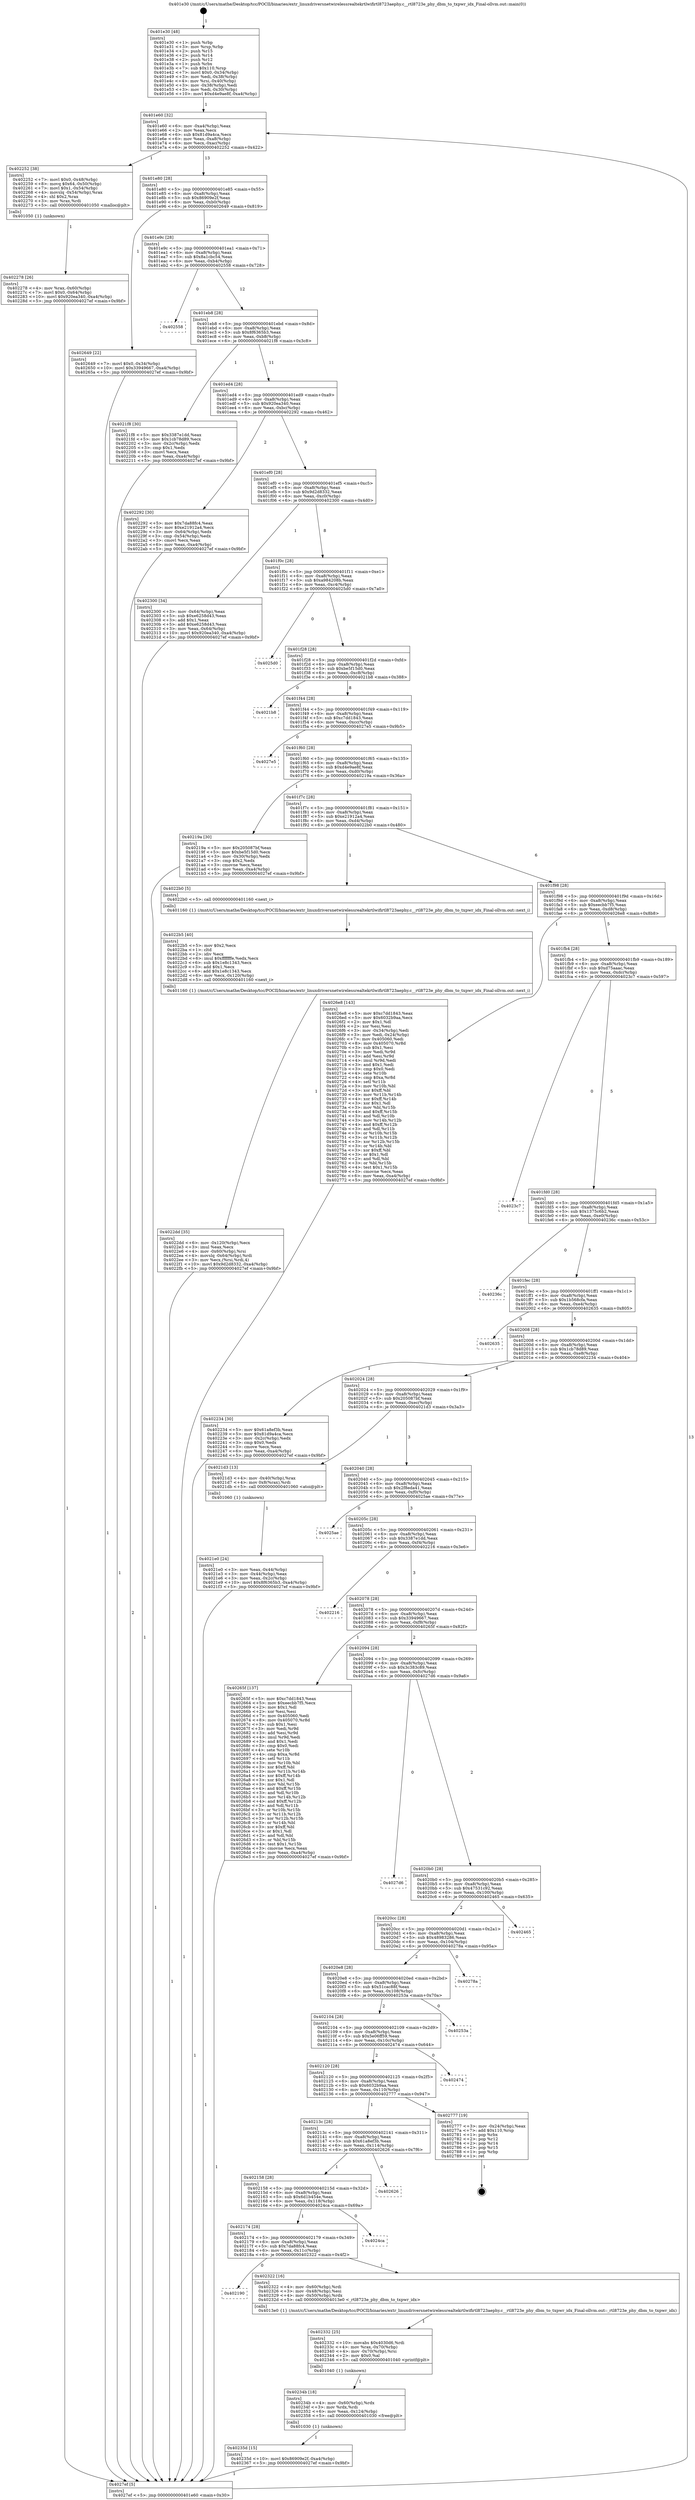 digraph "0x401e30" {
  label = "0x401e30 (/mnt/c/Users/mathe/Desktop/tcc/POCII/binaries/extr_linuxdriversnetwirelessrealtekrtlwifirtl8723aephy.c__rtl8723e_phy_dbm_to_txpwr_idx_Final-ollvm.out::main(0))"
  labelloc = "t"
  node[shape=record]

  Entry [label="",width=0.3,height=0.3,shape=circle,fillcolor=black,style=filled]
  "0x401e60" [label="{
     0x401e60 [32]\l
     | [instrs]\l
     &nbsp;&nbsp;0x401e60 \<+6\>: mov -0xa4(%rbp),%eax\l
     &nbsp;&nbsp;0x401e66 \<+2\>: mov %eax,%ecx\l
     &nbsp;&nbsp;0x401e68 \<+6\>: sub $0x81d9a4ca,%ecx\l
     &nbsp;&nbsp;0x401e6e \<+6\>: mov %eax,-0xa8(%rbp)\l
     &nbsp;&nbsp;0x401e74 \<+6\>: mov %ecx,-0xac(%rbp)\l
     &nbsp;&nbsp;0x401e7a \<+6\>: je 0000000000402252 \<main+0x422\>\l
  }"]
  "0x402252" [label="{
     0x402252 [38]\l
     | [instrs]\l
     &nbsp;&nbsp;0x402252 \<+7\>: movl $0x0,-0x48(%rbp)\l
     &nbsp;&nbsp;0x402259 \<+8\>: movq $0x64,-0x50(%rbp)\l
     &nbsp;&nbsp;0x402261 \<+7\>: movl $0x1,-0x54(%rbp)\l
     &nbsp;&nbsp;0x402268 \<+4\>: movslq -0x54(%rbp),%rax\l
     &nbsp;&nbsp;0x40226c \<+4\>: shl $0x2,%rax\l
     &nbsp;&nbsp;0x402270 \<+3\>: mov %rax,%rdi\l
     &nbsp;&nbsp;0x402273 \<+5\>: call 0000000000401050 \<malloc@plt\>\l
     | [calls]\l
     &nbsp;&nbsp;0x401050 \{1\} (unknown)\l
  }"]
  "0x401e80" [label="{
     0x401e80 [28]\l
     | [instrs]\l
     &nbsp;&nbsp;0x401e80 \<+5\>: jmp 0000000000401e85 \<main+0x55\>\l
     &nbsp;&nbsp;0x401e85 \<+6\>: mov -0xa8(%rbp),%eax\l
     &nbsp;&nbsp;0x401e8b \<+5\>: sub $0x86909e2f,%eax\l
     &nbsp;&nbsp;0x401e90 \<+6\>: mov %eax,-0xb0(%rbp)\l
     &nbsp;&nbsp;0x401e96 \<+6\>: je 0000000000402649 \<main+0x819\>\l
  }"]
  Exit [label="",width=0.3,height=0.3,shape=circle,fillcolor=black,style=filled,peripheries=2]
  "0x402649" [label="{
     0x402649 [22]\l
     | [instrs]\l
     &nbsp;&nbsp;0x402649 \<+7\>: movl $0x0,-0x34(%rbp)\l
     &nbsp;&nbsp;0x402650 \<+10\>: movl $0x33949667,-0xa4(%rbp)\l
     &nbsp;&nbsp;0x40265a \<+5\>: jmp 00000000004027ef \<main+0x9bf\>\l
  }"]
  "0x401e9c" [label="{
     0x401e9c [28]\l
     | [instrs]\l
     &nbsp;&nbsp;0x401e9c \<+5\>: jmp 0000000000401ea1 \<main+0x71\>\l
     &nbsp;&nbsp;0x401ea1 \<+6\>: mov -0xa8(%rbp),%eax\l
     &nbsp;&nbsp;0x401ea7 \<+5\>: sub $0x8a1cbc54,%eax\l
     &nbsp;&nbsp;0x401eac \<+6\>: mov %eax,-0xb4(%rbp)\l
     &nbsp;&nbsp;0x401eb2 \<+6\>: je 0000000000402558 \<main+0x728\>\l
  }"]
  "0x40235d" [label="{
     0x40235d [15]\l
     | [instrs]\l
     &nbsp;&nbsp;0x40235d \<+10\>: movl $0x86909e2f,-0xa4(%rbp)\l
     &nbsp;&nbsp;0x402367 \<+5\>: jmp 00000000004027ef \<main+0x9bf\>\l
  }"]
  "0x402558" [label="{
     0x402558\l
  }", style=dashed]
  "0x401eb8" [label="{
     0x401eb8 [28]\l
     | [instrs]\l
     &nbsp;&nbsp;0x401eb8 \<+5\>: jmp 0000000000401ebd \<main+0x8d\>\l
     &nbsp;&nbsp;0x401ebd \<+6\>: mov -0xa8(%rbp),%eax\l
     &nbsp;&nbsp;0x401ec3 \<+5\>: sub $0x8f6365b3,%eax\l
     &nbsp;&nbsp;0x401ec8 \<+6\>: mov %eax,-0xb8(%rbp)\l
     &nbsp;&nbsp;0x401ece \<+6\>: je 00000000004021f8 \<main+0x3c8\>\l
  }"]
  "0x40234b" [label="{
     0x40234b [18]\l
     | [instrs]\l
     &nbsp;&nbsp;0x40234b \<+4\>: mov -0x60(%rbp),%rdx\l
     &nbsp;&nbsp;0x40234f \<+3\>: mov %rdx,%rdi\l
     &nbsp;&nbsp;0x402352 \<+6\>: mov %eax,-0x124(%rbp)\l
     &nbsp;&nbsp;0x402358 \<+5\>: call 0000000000401030 \<free@plt\>\l
     | [calls]\l
     &nbsp;&nbsp;0x401030 \{1\} (unknown)\l
  }"]
  "0x4021f8" [label="{
     0x4021f8 [30]\l
     | [instrs]\l
     &nbsp;&nbsp;0x4021f8 \<+5\>: mov $0x3387e1dd,%eax\l
     &nbsp;&nbsp;0x4021fd \<+5\>: mov $0x1cb78d89,%ecx\l
     &nbsp;&nbsp;0x402202 \<+3\>: mov -0x2c(%rbp),%edx\l
     &nbsp;&nbsp;0x402205 \<+3\>: cmp $0x1,%edx\l
     &nbsp;&nbsp;0x402208 \<+3\>: cmovl %ecx,%eax\l
     &nbsp;&nbsp;0x40220b \<+6\>: mov %eax,-0xa4(%rbp)\l
     &nbsp;&nbsp;0x402211 \<+5\>: jmp 00000000004027ef \<main+0x9bf\>\l
  }"]
  "0x401ed4" [label="{
     0x401ed4 [28]\l
     | [instrs]\l
     &nbsp;&nbsp;0x401ed4 \<+5\>: jmp 0000000000401ed9 \<main+0xa9\>\l
     &nbsp;&nbsp;0x401ed9 \<+6\>: mov -0xa8(%rbp),%eax\l
     &nbsp;&nbsp;0x401edf \<+5\>: sub $0x920ea340,%eax\l
     &nbsp;&nbsp;0x401ee4 \<+6\>: mov %eax,-0xbc(%rbp)\l
     &nbsp;&nbsp;0x401eea \<+6\>: je 0000000000402292 \<main+0x462\>\l
  }"]
  "0x402332" [label="{
     0x402332 [25]\l
     | [instrs]\l
     &nbsp;&nbsp;0x402332 \<+10\>: movabs $0x4030d6,%rdi\l
     &nbsp;&nbsp;0x40233c \<+4\>: mov %rax,-0x70(%rbp)\l
     &nbsp;&nbsp;0x402340 \<+4\>: mov -0x70(%rbp),%rsi\l
     &nbsp;&nbsp;0x402344 \<+2\>: mov $0x0,%al\l
     &nbsp;&nbsp;0x402346 \<+5\>: call 0000000000401040 \<printf@plt\>\l
     | [calls]\l
     &nbsp;&nbsp;0x401040 \{1\} (unknown)\l
  }"]
  "0x402292" [label="{
     0x402292 [30]\l
     | [instrs]\l
     &nbsp;&nbsp;0x402292 \<+5\>: mov $0x7da88fc4,%eax\l
     &nbsp;&nbsp;0x402297 \<+5\>: mov $0xe21912a4,%ecx\l
     &nbsp;&nbsp;0x40229c \<+3\>: mov -0x64(%rbp),%edx\l
     &nbsp;&nbsp;0x40229f \<+3\>: cmp -0x54(%rbp),%edx\l
     &nbsp;&nbsp;0x4022a2 \<+3\>: cmovl %ecx,%eax\l
     &nbsp;&nbsp;0x4022a5 \<+6\>: mov %eax,-0xa4(%rbp)\l
     &nbsp;&nbsp;0x4022ab \<+5\>: jmp 00000000004027ef \<main+0x9bf\>\l
  }"]
  "0x401ef0" [label="{
     0x401ef0 [28]\l
     | [instrs]\l
     &nbsp;&nbsp;0x401ef0 \<+5\>: jmp 0000000000401ef5 \<main+0xc5\>\l
     &nbsp;&nbsp;0x401ef5 \<+6\>: mov -0xa8(%rbp),%eax\l
     &nbsp;&nbsp;0x401efb \<+5\>: sub $0x9d2d8332,%eax\l
     &nbsp;&nbsp;0x401f00 \<+6\>: mov %eax,-0xc0(%rbp)\l
     &nbsp;&nbsp;0x401f06 \<+6\>: je 0000000000402300 \<main+0x4d0\>\l
  }"]
  "0x402190" [label="{
     0x402190\l
  }", style=dashed]
  "0x402300" [label="{
     0x402300 [34]\l
     | [instrs]\l
     &nbsp;&nbsp;0x402300 \<+3\>: mov -0x64(%rbp),%eax\l
     &nbsp;&nbsp;0x402303 \<+5\>: sub $0xe6258d43,%eax\l
     &nbsp;&nbsp;0x402308 \<+3\>: add $0x1,%eax\l
     &nbsp;&nbsp;0x40230b \<+5\>: add $0xe6258d43,%eax\l
     &nbsp;&nbsp;0x402310 \<+3\>: mov %eax,-0x64(%rbp)\l
     &nbsp;&nbsp;0x402313 \<+10\>: movl $0x920ea340,-0xa4(%rbp)\l
     &nbsp;&nbsp;0x40231d \<+5\>: jmp 00000000004027ef \<main+0x9bf\>\l
  }"]
  "0x401f0c" [label="{
     0x401f0c [28]\l
     | [instrs]\l
     &nbsp;&nbsp;0x401f0c \<+5\>: jmp 0000000000401f11 \<main+0xe1\>\l
     &nbsp;&nbsp;0x401f11 \<+6\>: mov -0xa8(%rbp),%eax\l
     &nbsp;&nbsp;0x401f17 \<+5\>: sub $0xa984208b,%eax\l
     &nbsp;&nbsp;0x401f1c \<+6\>: mov %eax,-0xc4(%rbp)\l
     &nbsp;&nbsp;0x401f22 \<+6\>: je 00000000004025d0 \<main+0x7a0\>\l
  }"]
  "0x402322" [label="{
     0x402322 [16]\l
     | [instrs]\l
     &nbsp;&nbsp;0x402322 \<+4\>: mov -0x60(%rbp),%rdi\l
     &nbsp;&nbsp;0x402326 \<+3\>: mov -0x48(%rbp),%esi\l
     &nbsp;&nbsp;0x402329 \<+4\>: mov -0x50(%rbp),%rdx\l
     &nbsp;&nbsp;0x40232d \<+5\>: call 00000000004013e0 \<_rtl8723e_phy_dbm_to_txpwr_idx\>\l
     | [calls]\l
     &nbsp;&nbsp;0x4013e0 \{1\} (/mnt/c/Users/mathe/Desktop/tcc/POCII/binaries/extr_linuxdriversnetwirelessrealtekrtlwifirtl8723aephy.c__rtl8723e_phy_dbm_to_txpwr_idx_Final-ollvm.out::_rtl8723e_phy_dbm_to_txpwr_idx)\l
  }"]
  "0x4025d0" [label="{
     0x4025d0\l
  }", style=dashed]
  "0x401f28" [label="{
     0x401f28 [28]\l
     | [instrs]\l
     &nbsp;&nbsp;0x401f28 \<+5\>: jmp 0000000000401f2d \<main+0xfd\>\l
     &nbsp;&nbsp;0x401f2d \<+6\>: mov -0xa8(%rbp),%eax\l
     &nbsp;&nbsp;0x401f33 \<+5\>: sub $0xbe5f15d0,%eax\l
     &nbsp;&nbsp;0x401f38 \<+6\>: mov %eax,-0xc8(%rbp)\l
     &nbsp;&nbsp;0x401f3e \<+6\>: je 00000000004021b8 \<main+0x388\>\l
  }"]
  "0x402174" [label="{
     0x402174 [28]\l
     | [instrs]\l
     &nbsp;&nbsp;0x402174 \<+5\>: jmp 0000000000402179 \<main+0x349\>\l
     &nbsp;&nbsp;0x402179 \<+6\>: mov -0xa8(%rbp),%eax\l
     &nbsp;&nbsp;0x40217f \<+5\>: sub $0x7da88fc4,%eax\l
     &nbsp;&nbsp;0x402184 \<+6\>: mov %eax,-0x11c(%rbp)\l
     &nbsp;&nbsp;0x40218a \<+6\>: je 0000000000402322 \<main+0x4f2\>\l
  }"]
  "0x4021b8" [label="{
     0x4021b8\l
  }", style=dashed]
  "0x401f44" [label="{
     0x401f44 [28]\l
     | [instrs]\l
     &nbsp;&nbsp;0x401f44 \<+5\>: jmp 0000000000401f49 \<main+0x119\>\l
     &nbsp;&nbsp;0x401f49 \<+6\>: mov -0xa8(%rbp),%eax\l
     &nbsp;&nbsp;0x401f4f \<+5\>: sub $0xc7dd1843,%eax\l
     &nbsp;&nbsp;0x401f54 \<+6\>: mov %eax,-0xcc(%rbp)\l
     &nbsp;&nbsp;0x401f5a \<+6\>: je 00000000004027e5 \<main+0x9b5\>\l
  }"]
  "0x4024ca" [label="{
     0x4024ca\l
  }", style=dashed]
  "0x4027e5" [label="{
     0x4027e5\l
  }", style=dashed]
  "0x401f60" [label="{
     0x401f60 [28]\l
     | [instrs]\l
     &nbsp;&nbsp;0x401f60 \<+5\>: jmp 0000000000401f65 \<main+0x135\>\l
     &nbsp;&nbsp;0x401f65 \<+6\>: mov -0xa8(%rbp),%eax\l
     &nbsp;&nbsp;0x401f6b \<+5\>: sub $0xd4e9ae8f,%eax\l
     &nbsp;&nbsp;0x401f70 \<+6\>: mov %eax,-0xd0(%rbp)\l
     &nbsp;&nbsp;0x401f76 \<+6\>: je 000000000040219a \<main+0x36a\>\l
  }"]
  "0x402158" [label="{
     0x402158 [28]\l
     | [instrs]\l
     &nbsp;&nbsp;0x402158 \<+5\>: jmp 000000000040215d \<main+0x32d\>\l
     &nbsp;&nbsp;0x40215d \<+6\>: mov -0xa8(%rbp),%eax\l
     &nbsp;&nbsp;0x402163 \<+5\>: sub $0x6d1b454e,%eax\l
     &nbsp;&nbsp;0x402168 \<+6\>: mov %eax,-0x118(%rbp)\l
     &nbsp;&nbsp;0x40216e \<+6\>: je 00000000004024ca \<main+0x69a\>\l
  }"]
  "0x40219a" [label="{
     0x40219a [30]\l
     | [instrs]\l
     &nbsp;&nbsp;0x40219a \<+5\>: mov $0x205087bf,%eax\l
     &nbsp;&nbsp;0x40219f \<+5\>: mov $0xbe5f15d0,%ecx\l
     &nbsp;&nbsp;0x4021a4 \<+3\>: mov -0x30(%rbp),%edx\l
     &nbsp;&nbsp;0x4021a7 \<+3\>: cmp $0x2,%edx\l
     &nbsp;&nbsp;0x4021aa \<+3\>: cmovne %ecx,%eax\l
     &nbsp;&nbsp;0x4021ad \<+6\>: mov %eax,-0xa4(%rbp)\l
     &nbsp;&nbsp;0x4021b3 \<+5\>: jmp 00000000004027ef \<main+0x9bf\>\l
  }"]
  "0x401f7c" [label="{
     0x401f7c [28]\l
     | [instrs]\l
     &nbsp;&nbsp;0x401f7c \<+5\>: jmp 0000000000401f81 \<main+0x151\>\l
     &nbsp;&nbsp;0x401f81 \<+6\>: mov -0xa8(%rbp),%eax\l
     &nbsp;&nbsp;0x401f87 \<+5\>: sub $0xe21912a4,%eax\l
     &nbsp;&nbsp;0x401f8c \<+6\>: mov %eax,-0xd4(%rbp)\l
     &nbsp;&nbsp;0x401f92 \<+6\>: je 00000000004022b0 \<main+0x480\>\l
  }"]
  "0x4027ef" [label="{
     0x4027ef [5]\l
     | [instrs]\l
     &nbsp;&nbsp;0x4027ef \<+5\>: jmp 0000000000401e60 \<main+0x30\>\l
  }"]
  "0x401e30" [label="{
     0x401e30 [48]\l
     | [instrs]\l
     &nbsp;&nbsp;0x401e30 \<+1\>: push %rbp\l
     &nbsp;&nbsp;0x401e31 \<+3\>: mov %rsp,%rbp\l
     &nbsp;&nbsp;0x401e34 \<+2\>: push %r15\l
     &nbsp;&nbsp;0x401e36 \<+2\>: push %r14\l
     &nbsp;&nbsp;0x401e38 \<+2\>: push %r12\l
     &nbsp;&nbsp;0x401e3a \<+1\>: push %rbx\l
     &nbsp;&nbsp;0x401e3b \<+7\>: sub $0x110,%rsp\l
     &nbsp;&nbsp;0x401e42 \<+7\>: movl $0x0,-0x34(%rbp)\l
     &nbsp;&nbsp;0x401e49 \<+3\>: mov %edi,-0x38(%rbp)\l
     &nbsp;&nbsp;0x401e4c \<+4\>: mov %rsi,-0x40(%rbp)\l
     &nbsp;&nbsp;0x401e50 \<+3\>: mov -0x38(%rbp),%edi\l
     &nbsp;&nbsp;0x401e53 \<+3\>: mov %edi,-0x30(%rbp)\l
     &nbsp;&nbsp;0x401e56 \<+10\>: movl $0xd4e9ae8f,-0xa4(%rbp)\l
  }"]
  "0x402626" [label="{
     0x402626\l
  }", style=dashed]
  "0x4022b0" [label="{
     0x4022b0 [5]\l
     | [instrs]\l
     &nbsp;&nbsp;0x4022b0 \<+5\>: call 0000000000401160 \<next_i\>\l
     | [calls]\l
     &nbsp;&nbsp;0x401160 \{1\} (/mnt/c/Users/mathe/Desktop/tcc/POCII/binaries/extr_linuxdriversnetwirelessrealtekrtlwifirtl8723aephy.c__rtl8723e_phy_dbm_to_txpwr_idx_Final-ollvm.out::next_i)\l
  }"]
  "0x401f98" [label="{
     0x401f98 [28]\l
     | [instrs]\l
     &nbsp;&nbsp;0x401f98 \<+5\>: jmp 0000000000401f9d \<main+0x16d\>\l
     &nbsp;&nbsp;0x401f9d \<+6\>: mov -0xa8(%rbp),%eax\l
     &nbsp;&nbsp;0x401fa3 \<+5\>: sub $0xeecbb7f5,%eax\l
     &nbsp;&nbsp;0x401fa8 \<+6\>: mov %eax,-0xd8(%rbp)\l
     &nbsp;&nbsp;0x401fae \<+6\>: je 00000000004026e8 \<main+0x8b8\>\l
  }"]
  "0x40213c" [label="{
     0x40213c [28]\l
     | [instrs]\l
     &nbsp;&nbsp;0x40213c \<+5\>: jmp 0000000000402141 \<main+0x311\>\l
     &nbsp;&nbsp;0x402141 \<+6\>: mov -0xa8(%rbp),%eax\l
     &nbsp;&nbsp;0x402147 \<+5\>: sub $0x61a8ef3b,%eax\l
     &nbsp;&nbsp;0x40214c \<+6\>: mov %eax,-0x114(%rbp)\l
     &nbsp;&nbsp;0x402152 \<+6\>: je 0000000000402626 \<main+0x7f6\>\l
  }"]
  "0x4026e8" [label="{
     0x4026e8 [143]\l
     | [instrs]\l
     &nbsp;&nbsp;0x4026e8 \<+5\>: mov $0xc7dd1843,%eax\l
     &nbsp;&nbsp;0x4026ed \<+5\>: mov $0x6032b9aa,%ecx\l
     &nbsp;&nbsp;0x4026f2 \<+2\>: mov $0x1,%dl\l
     &nbsp;&nbsp;0x4026f4 \<+2\>: xor %esi,%esi\l
     &nbsp;&nbsp;0x4026f6 \<+3\>: mov -0x34(%rbp),%edi\l
     &nbsp;&nbsp;0x4026f9 \<+3\>: mov %edi,-0x24(%rbp)\l
     &nbsp;&nbsp;0x4026fc \<+7\>: mov 0x405060,%edi\l
     &nbsp;&nbsp;0x402703 \<+8\>: mov 0x405070,%r8d\l
     &nbsp;&nbsp;0x40270b \<+3\>: sub $0x1,%esi\l
     &nbsp;&nbsp;0x40270e \<+3\>: mov %edi,%r9d\l
     &nbsp;&nbsp;0x402711 \<+3\>: add %esi,%r9d\l
     &nbsp;&nbsp;0x402714 \<+4\>: imul %r9d,%edi\l
     &nbsp;&nbsp;0x402718 \<+3\>: and $0x1,%edi\l
     &nbsp;&nbsp;0x40271b \<+3\>: cmp $0x0,%edi\l
     &nbsp;&nbsp;0x40271e \<+4\>: sete %r10b\l
     &nbsp;&nbsp;0x402722 \<+4\>: cmp $0xa,%r8d\l
     &nbsp;&nbsp;0x402726 \<+4\>: setl %r11b\l
     &nbsp;&nbsp;0x40272a \<+3\>: mov %r10b,%bl\l
     &nbsp;&nbsp;0x40272d \<+3\>: xor $0xff,%bl\l
     &nbsp;&nbsp;0x402730 \<+3\>: mov %r11b,%r14b\l
     &nbsp;&nbsp;0x402733 \<+4\>: xor $0xff,%r14b\l
     &nbsp;&nbsp;0x402737 \<+3\>: xor $0x1,%dl\l
     &nbsp;&nbsp;0x40273a \<+3\>: mov %bl,%r15b\l
     &nbsp;&nbsp;0x40273d \<+4\>: and $0xff,%r15b\l
     &nbsp;&nbsp;0x402741 \<+3\>: and %dl,%r10b\l
     &nbsp;&nbsp;0x402744 \<+3\>: mov %r14b,%r12b\l
     &nbsp;&nbsp;0x402747 \<+4\>: and $0xff,%r12b\l
     &nbsp;&nbsp;0x40274b \<+3\>: and %dl,%r11b\l
     &nbsp;&nbsp;0x40274e \<+3\>: or %r10b,%r15b\l
     &nbsp;&nbsp;0x402751 \<+3\>: or %r11b,%r12b\l
     &nbsp;&nbsp;0x402754 \<+3\>: xor %r12b,%r15b\l
     &nbsp;&nbsp;0x402757 \<+3\>: or %r14b,%bl\l
     &nbsp;&nbsp;0x40275a \<+3\>: xor $0xff,%bl\l
     &nbsp;&nbsp;0x40275d \<+3\>: or $0x1,%dl\l
     &nbsp;&nbsp;0x402760 \<+2\>: and %dl,%bl\l
     &nbsp;&nbsp;0x402762 \<+3\>: or %bl,%r15b\l
     &nbsp;&nbsp;0x402765 \<+4\>: test $0x1,%r15b\l
     &nbsp;&nbsp;0x402769 \<+3\>: cmovne %ecx,%eax\l
     &nbsp;&nbsp;0x40276c \<+6\>: mov %eax,-0xa4(%rbp)\l
     &nbsp;&nbsp;0x402772 \<+5\>: jmp 00000000004027ef \<main+0x9bf\>\l
  }"]
  "0x401fb4" [label="{
     0x401fb4 [28]\l
     | [instrs]\l
     &nbsp;&nbsp;0x401fb4 \<+5\>: jmp 0000000000401fb9 \<main+0x189\>\l
     &nbsp;&nbsp;0x401fb9 \<+6\>: mov -0xa8(%rbp),%eax\l
     &nbsp;&nbsp;0x401fbf \<+5\>: sub $0xd75aaac,%eax\l
     &nbsp;&nbsp;0x401fc4 \<+6\>: mov %eax,-0xdc(%rbp)\l
     &nbsp;&nbsp;0x401fca \<+6\>: je 00000000004023c7 \<main+0x597\>\l
  }"]
  "0x402777" [label="{
     0x402777 [19]\l
     | [instrs]\l
     &nbsp;&nbsp;0x402777 \<+3\>: mov -0x24(%rbp),%eax\l
     &nbsp;&nbsp;0x40277a \<+7\>: add $0x110,%rsp\l
     &nbsp;&nbsp;0x402781 \<+1\>: pop %rbx\l
     &nbsp;&nbsp;0x402782 \<+2\>: pop %r12\l
     &nbsp;&nbsp;0x402784 \<+2\>: pop %r14\l
     &nbsp;&nbsp;0x402786 \<+2\>: pop %r15\l
     &nbsp;&nbsp;0x402788 \<+1\>: pop %rbp\l
     &nbsp;&nbsp;0x402789 \<+1\>: ret\l
  }"]
  "0x4023c7" [label="{
     0x4023c7\l
  }", style=dashed]
  "0x401fd0" [label="{
     0x401fd0 [28]\l
     | [instrs]\l
     &nbsp;&nbsp;0x401fd0 \<+5\>: jmp 0000000000401fd5 \<main+0x1a5\>\l
     &nbsp;&nbsp;0x401fd5 \<+6\>: mov -0xa8(%rbp),%eax\l
     &nbsp;&nbsp;0x401fdb \<+5\>: sub $0x1375c6b2,%eax\l
     &nbsp;&nbsp;0x401fe0 \<+6\>: mov %eax,-0xe0(%rbp)\l
     &nbsp;&nbsp;0x401fe6 \<+6\>: je 000000000040236c \<main+0x53c\>\l
  }"]
  "0x402120" [label="{
     0x402120 [28]\l
     | [instrs]\l
     &nbsp;&nbsp;0x402120 \<+5\>: jmp 0000000000402125 \<main+0x2f5\>\l
     &nbsp;&nbsp;0x402125 \<+6\>: mov -0xa8(%rbp),%eax\l
     &nbsp;&nbsp;0x40212b \<+5\>: sub $0x6032b9aa,%eax\l
     &nbsp;&nbsp;0x402130 \<+6\>: mov %eax,-0x110(%rbp)\l
     &nbsp;&nbsp;0x402136 \<+6\>: je 0000000000402777 \<main+0x947\>\l
  }"]
  "0x40236c" [label="{
     0x40236c\l
  }", style=dashed]
  "0x401fec" [label="{
     0x401fec [28]\l
     | [instrs]\l
     &nbsp;&nbsp;0x401fec \<+5\>: jmp 0000000000401ff1 \<main+0x1c1\>\l
     &nbsp;&nbsp;0x401ff1 \<+6\>: mov -0xa8(%rbp),%eax\l
     &nbsp;&nbsp;0x401ff7 \<+5\>: sub $0x1b568cfa,%eax\l
     &nbsp;&nbsp;0x401ffc \<+6\>: mov %eax,-0xe4(%rbp)\l
     &nbsp;&nbsp;0x402002 \<+6\>: je 0000000000402635 \<main+0x805\>\l
  }"]
  "0x402474" [label="{
     0x402474\l
  }", style=dashed]
  "0x402635" [label="{
     0x402635\l
  }", style=dashed]
  "0x402008" [label="{
     0x402008 [28]\l
     | [instrs]\l
     &nbsp;&nbsp;0x402008 \<+5\>: jmp 000000000040200d \<main+0x1dd\>\l
     &nbsp;&nbsp;0x40200d \<+6\>: mov -0xa8(%rbp),%eax\l
     &nbsp;&nbsp;0x402013 \<+5\>: sub $0x1cb78d89,%eax\l
     &nbsp;&nbsp;0x402018 \<+6\>: mov %eax,-0xe8(%rbp)\l
     &nbsp;&nbsp;0x40201e \<+6\>: je 0000000000402234 \<main+0x404\>\l
  }"]
  "0x402104" [label="{
     0x402104 [28]\l
     | [instrs]\l
     &nbsp;&nbsp;0x402104 \<+5\>: jmp 0000000000402109 \<main+0x2d9\>\l
     &nbsp;&nbsp;0x402109 \<+6\>: mov -0xa8(%rbp),%eax\l
     &nbsp;&nbsp;0x40210f \<+5\>: sub $0x5e06ff59,%eax\l
     &nbsp;&nbsp;0x402114 \<+6\>: mov %eax,-0x10c(%rbp)\l
     &nbsp;&nbsp;0x40211a \<+6\>: je 0000000000402474 \<main+0x644\>\l
  }"]
  "0x402234" [label="{
     0x402234 [30]\l
     | [instrs]\l
     &nbsp;&nbsp;0x402234 \<+5\>: mov $0x61a8ef3b,%eax\l
     &nbsp;&nbsp;0x402239 \<+5\>: mov $0x81d9a4ca,%ecx\l
     &nbsp;&nbsp;0x40223e \<+3\>: mov -0x2c(%rbp),%edx\l
     &nbsp;&nbsp;0x402241 \<+3\>: cmp $0x0,%edx\l
     &nbsp;&nbsp;0x402244 \<+3\>: cmove %ecx,%eax\l
     &nbsp;&nbsp;0x402247 \<+6\>: mov %eax,-0xa4(%rbp)\l
     &nbsp;&nbsp;0x40224d \<+5\>: jmp 00000000004027ef \<main+0x9bf\>\l
  }"]
  "0x402024" [label="{
     0x402024 [28]\l
     | [instrs]\l
     &nbsp;&nbsp;0x402024 \<+5\>: jmp 0000000000402029 \<main+0x1f9\>\l
     &nbsp;&nbsp;0x402029 \<+6\>: mov -0xa8(%rbp),%eax\l
     &nbsp;&nbsp;0x40202f \<+5\>: sub $0x205087bf,%eax\l
     &nbsp;&nbsp;0x402034 \<+6\>: mov %eax,-0xec(%rbp)\l
     &nbsp;&nbsp;0x40203a \<+6\>: je 00000000004021d3 \<main+0x3a3\>\l
  }"]
  "0x40253a" [label="{
     0x40253a\l
  }", style=dashed]
  "0x4021d3" [label="{
     0x4021d3 [13]\l
     | [instrs]\l
     &nbsp;&nbsp;0x4021d3 \<+4\>: mov -0x40(%rbp),%rax\l
     &nbsp;&nbsp;0x4021d7 \<+4\>: mov 0x8(%rax),%rdi\l
     &nbsp;&nbsp;0x4021db \<+5\>: call 0000000000401060 \<atoi@plt\>\l
     | [calls]\l
     &nbsp;&nbsp;0x401060 \{1\} (unknown)\l
  }"]
  "0x402040" [label="{
     0x402040 [28]\l
     | [instrs]\l
     &nbsp;&nbsp;0x402040 \<+5\>: jmp 0000000000402045 \<main+0x215\>\l
     &nbsp;&nbsp;0x402045 \<+6\>: mov -0xa8(%rbp),%eax\l
     &nbsp;&nbsp;0x40204b \<+5\>: sub $0x2f8eda41,%eax\l
     &nbsp;&nbsp;0x402050 \<+6\>: mov %eax,-0xf0(%rbp)\l
     &nbsp;&nbsp;0x402056 \<+6\>: je 00000000004025ae \<main+0x77e\>\l
  }"]
  "0x4021e0" [label="{
     0x4021e0 [24]\l
     | [instrs]\l
     &nbsp;&nbsp;0x4021e0 \<+3\>: mov %eax,-0x44(%rbp)\l
     &nbsp;&nbsp;0x4021e3 \<+3\>: mov -0x44(%rbp),%eax\l
     &nbsp;&nbsp;0x4021e6 \<+3\>: mov %eax,-0x2c(%rbp)\l
     &nbsp;&nbsp;0x4021e9 \<+10\>: movl $0x8f6365b3,-0xa4(%rbp)\l
     &nbsp;&nbsp;0x4021f3 \<+5\>: jmp 00000000004027ef \<main+0x9bf\>\l
  }"]
  "0x402278" [label="{
     0x402278 [26]\l
     | [instrs]\l
     &nbsp;&nbsp;0x402278 \<+4\>: mov %rax,-0x60(%rbp)\l
     &nbsp;&nbsp;0x40227c \<+7\>: movl $0x0,-0x64(%rbp)\l
     &nbsp;&nbsp;0x402283 \<+10\>: movl $0x920ea340,-0xa4(%rbp)\l
     &nbsp;&nbsp;0x40228d \<+5\>: jmp 00000000004027ef \<main+0x9bf\>\l
  }"]
  "0x4022b5" [label="{
     0x4022b5 [40]\l
     | [instrs]\l
     &nbsp;&nbsp;0x4022b5 \<+5\>: mov $0x2,%ecx\l
     &nbsp;&nbsp;0x4022ba \<+1\>: cltd\l
     &nbsp;&nbsp;0x4022bb \<+2\>: idiv %ecx\l
     &nbsp;&nbsp;0x4022bd \<+6\>: imul $0xfffffffe,%edx,%ecx\l
     &nbsp;&nbsp;0x4022c3 \<+6\>: sub $0x1e8c1343,%ecx\l
     &nbsp;&nbsp;0x4022c9 \<+3\>: add $0x1,%ecx\l
     &nbsp;&nbsp;0x4022cc \<+6\>: add $0x1e8c1343,%ecx\l
     &nbsp;&nbsp;0x4022d2 \<+6\>: mov %ecx,-0x120(%rbp)\l
     &nbsp;&nbsp;0x4022d8 \<+5\>: call 0000000000401160 \<next_i\>\l
     | [calls]\l
     &nbsp;&nbsp;0x401160 \{1\} (/mnt/c/Users/mathe/Desktop/tcc/POCII/binaries/extr_linuxdriversnetwirelessrealtekrtlwifirtl8723aephy.c__rtl8723e_phy_dbm_to_txpwr_idx_Final-ollvm.out::next_i)\l
  }"]
  "0x4022dd" [label="{
     0x4022dd [35]\l
     | [instrs]\l
     &nbsp;&nbsp;0x4022dd \<+6\>: mov -0x120(%rbp),%ecx\l
     &nbsp;&nbsp;0x4022e3 \<+3\>: imul %eax,%ecx\l
     &nbsp;&nbsp;0x4022e6 \<+4\>: mov -0x60(%rbp),%rsi\l
     &nbsp;&nbsp;0x4022ea \<+4\>: movslq -0x64(%rbp),%rdi\l
     &nbsp;&nbsp;0x4022ee \<+3\>: mov %ecx,(%rsi,%rdi,4)\l
     &nbsp;&nbsp;0x4022f1 \<+10\>: movl $0x9d2d8332,-0xa4(%rbp)\l
     &nbsp;&nbsp;0x4022fb \<+5\>: jmp 00000000004027ef \<main+0x9bf\>\l
  }"]
  "0x4020e8" [label="{
     0x4020e8 [28]\l
     | [instrs]\l
     &nbsp;&nbsp;0x4020e8 \<+5\>: jmp 00000000004020ed \<main+0x2bd\>\l
     &nbsp;&nbsp;0x4020ed \<+6\>: mov -0xa8(%rbp),%eax\l
     &nbsp;&nbsp;0x4020f3 \<+5\>: sub $0x51cac88f,%eax\l
     &nbsp;&nbsp;0x4020f8 \<+6\>: mov %eax,-0x108(%rbp)\l
     &nbsp;&nbsp;0x4020fe \<+6\>: je 000000000040253a \<main+0x70a\>\l
  }"]
  "0x4025ae" [label="{
     0x4025ae\l
  }", style=dashed]
  "0x40205c" [label="{
     0x40205c [28]\l
     | [instrs]\l
     &nbsp;&nbsp;0x40205c \<+5\>: jmp 0000000000402061 \<main+0x231\>\l
     &nbsp;&nbsp;0x402061 \<+6\>: mov -0xa8(%rbp),%eax\l
     &nbsp;&nbsp;0x402067 \<+5\>: sub $0x3387e1dd,%eax\l
     &nbsp;&nbsp;0x40206c \<+6\>: mov %eax,-0xf4(%rbp)\l
     &nbsp;&nbsp;0x402072 \<+6\>: je 0000000000402216 \<main+0x3e6\>\l
  }"]
  "0x40278a" [label="{
     0x40278a\l
  }", style=dashed]
  "0x402216" [label="{
     0x402216\l
  }", style=dashed]
  "0x402078" [label="{
     0x402078 [28]\l
     | [instrs]\l
     &nbsp;&nbsp;0x402078 \<+5\>: jmp 000000000040207d \<main+0x24d\>\l
     &nbsp;&nbsp;0x40207d \<+6\>: mov -0xa8(%rbp),%eax\l
     &nbsp;&nbsp;0x402083 \<+5\>: sub $0x33949667,%eax\l
     &nbsp;&nbsp;0x402088 \<+6\>: mov %eax,-0xf8(%rbp)\l
     &nbsp;&nbsp;0x40208e \<+6\>: je 000000000040265f \<main+0x82f\>\l
  }"]
  "0x4020cc" [label="{
     0x4020cc [28]\l
     | [instrs]\l
     &nbsp;&nbsp;0x4020cc \<+5\>: jmp 00000000004020d1 \<main+0x2a1\>\l
     &nbsp;&nbsp;0x4020d1 \<+6\>: mov -0xa8(%rbp),%eax\l
     &nbsp;&nbsp;0x4020d7 \<+5\>: sub $0x48983286,%eax\l
     &nbsp;&nbsp;0x4020dc \<+6\>: mov %eax,-0x104(%rbp)\l
     &nbsp;&nbsp;0x4020e2 \<+6\>: je 000000000040278a \<main+0x95a\>\l
  }"]
  "0x40265f" [label="{
     0x40265f [137]\l
     | [instrs]\l
     &nbsp;&nbsp;0x40265f \<+5\>: mov $0xc7dd1843,%eax\l
     &nbsp;&nbsp;0x402664 \<+5\>: mov $0xeecbb7f5,%ecx\l
     &nbsp;&nbsp;0x402669 \<+2\>: mov $0x1,%dl\l
     &nbsp;&nbsp;0x40266b \<+2\>: xor %esi,%esi\l
     &nbsp;&nbsp;0x40266d \<+7\>: mov 0x405060,%edi\l
     &nbsp;&nbsp;0x402674 \<+8\>: mov 0x405070,%r8d\l
     &nbsp;&nbsp;0x40267c \<+3\>: sub $0x1,%esi\l
     &nbsp;&nbsp;0x40267f \<+3\>: mov %edi,%r9d\l
     &nbsp;&nbsp;0x402682 \<+3\>: add %esi,%r9d\l
     &nbsp;&nbsp;0x402685 \<+4\>: imul %r9d,%edi\l
     &nbsp;&nbsp;0x402689 \<+3\>: and $0x1,%edi\l
     &nbsp;&nbsp;0x40268c \<+3\>: cmp $0x0,%edi\l
     &nbsp;&nbsp;0x40268f \<+4\>: sete %r10b\l
     &nbsp;&nbsp;0x402693 \<+4\>: cmp $0xa,%r8d\l
     &nbsp;&nbsp;0x402697 \<+4\>: setl %r11b\l
     &nbsp;&nbsp;0x40269b \<+3\>: mov %r10b,%bl\l
     &nbsp;&nbsp;0x40269e \<+3\>: xor $0xff,%bl\l
     &nbsp;&nbsp;0x4026a1 \<+3\>: mov %r11b,%r14b\l
     &nbsp;&nbsp;0x4026a4 \<+4\>: xor $0xff,%r14b\l
     &nbsp;&nbsp;0x4026a8 \<+3\>: xor $0x1,%dl\l
     &nbsp;&nbsp;0x4026ab \<+3\>: mov %bl,%r15b\l
     &nbsp;&nbsp;0x4026ae \<+4\>: and $0xff,%r15b\l
     &nbsp;&nbsp;0x4026b2 \<+3\>: and %dl,%r10b\l
     &nbsp;&nbsp;0x4026b5 \<+3\>: mov %r14b,%r12b\l
     &nbsp;&nbsp;0x4026b8 \<+4\>: and $0xff,%r12b\l
     &nbsp;&nbsp;0x4026bc \<+3\>: and %dl,%r11b\l
     &nbsp;&nbsp;0x4026bf \<+3\>: or %r10b,%r15b\l
     &nbsp;&nbsp;0x4026c2 \<+3\>: or %r11b,%r12b\l
     &nbsp;&nbsp;0x4026c5 \<+3\>: xor %r12b,%r15b\l
     &nbsp;&nbsp;0x4026c8 \<+3\>: or %r14b,%bl\l
     &nbsp;&nbsp;0x4026cb \<+3\>: xor $0xff,%bl\l
     &nbsp;&nbsp;0x4026ce \<+3\>: or $0x1,%dl\l
     &nbsp;&nbsp;0x4026d1 \<+2\>: and %dl,%bl\l
     &nbsp;&nbsp;0x4026d3 \<+3\>: or %bl,%r15b\l
     &nbsp;&nbsp;0x4026d6 \<+4\>: test $0x1,%r15b\l
     &nbsp;&nbsp;0x4026da \<+3\>: cmovne %ecx,%eax\l
     &nbsp;&nbsp;0x4026dd \<+6\>: mov %eax,-0xa4(%rbp)\l
     &nbsp;&nbsp;0x4026e3 \<+5\>: jmp 00000000004027ef \<main+0x9bf\>\l
  }"]
  "0x402094" [label="{
     0x402094 [28]\l
     | [instrs]\l
     &nbsp;&nbsp;0x402094 \<+5\>: jmp 0000000000402099 \<main+0x269\>\l
     &nbsp;&nbsp;0x402099 \<+6\>: mov -0xa8(%rbp),%eax\l
     &nbsp;&nbsp;0x40209f \<+5\>: sub $0x3c383c89,%eax\l
     &nbsp;&nbsp;0x4020a4 \<+6\>: mov %eax,-0xfc(%rbp)\l
     &nbsp;&nbsp;0x4020aa \<+6\>: je 00000000004027d6 \<main+0x9a6\>\l
  }"]
  "0x402465" [label="{
     0x402465\l
  }", style=dashed]
  "0x4027d6" [label="{
     0x4027d6\l
  }", style=dashed]
  "0x4020b0" [label="{
     0x4020b0 [28]\l
     | [instrs]\l
     &nbsp;&nbsp;0x4020b0 \<+5\>: jmp 00000000004020b5 \<main+0x285\>\l
     &nbsp;&nbsp;0x4020b5 \<+6\>: mov -0xa8(%rbp),%eax\l
     &nbsp;&nbsp;0x4020bb \<+5\>: sub $0x47531c92,%eax\l
     &nbsp;&nbsp;0x4020c0 \<+6\>: mov %eax,-0x100(%rbp)\l
     &nbsp;&nbsp;0x4020c6 \<+6\>: je 0000000000402465 \<main+0x635\>\l
  }"]
  Entry -> "0x401e30" [label=" 1"]
  "0x401e60" -> "0x402252" [label=" 1"]
  "0x401e60" -> "0x401e80" [label=" 13"]
  "0x402777" -> Exit [label=" 1"]
  "0x401e80" -> "0x402649" [label=" 1"]
  "0x401e80" -> "0x401e9c" [label=" 12"]
  "0x4026e8" -> "0x4027ef" [label=" 1"]
  "0x401e9c" -> "0x402558" [label=" 0"]
  "0x401e9c" -> "0x401eb8" [label=" 12"]
  "0x40265f" -> "0x4027ef" [label=" 1"]
  "0x401eb8" -> "0x4021f8" [label=" 1"]
  "0x401eb8" -> "0x401ed4" [label=" 11"]
  "0x402649" -> "0x4027ef" [label=" 1"]
  "0x401ed4" -> "0x402292" [label=" 2"]
  "0x401ed4" -> "0x401ef0" [label=" 9"]
  "0x40235d" -> "0x4027ef" [label=" 1"]
  "0x401ef0" -> "0x402300" [label=" 1"]
  "0x401ef0" -> "0x401f0c" [label=" 8"]
  "0x40234b" -> "0x40235d" [label=" 1"]
  "0x401f0c" -> "0x4025d0" [label=" 0"]
  "0x401f0c" -> "0x401f28" [label=" 8"]
  "0x402332" -> "0x40234b" [label=" 1"]
  "0x401f28" -> "0x4021b8" [label=" 0"]
  "0x401f28" -> "0x401f44" [label=" 8"]
  "0x402174" -> "0x402190" [label=" 0"]
  "0x401f44" -> "0x4027e5" [label=" 0"]
  "0x401f44" -> "0x401f60" [label=" 8"]
  "0x402174" -> "0x402322" [label=" 1"]
  "0x401f60" -> "0x40219a" [label=" 1"]
  "0x401f60" -> "0x401f7c" [label=" 7"]
  "0x40219a" -> "0x4027ef" [label=" 1"]
  "0x401e30" -> "0x401e60" [label=" 1"]
  "0x4027ef" -> "0x401e60" [label=" 13"]
  "0x402158" -> "0x402174" [label=" 1"]
  "0x401f7c" -> "0x4022b0" [label=" 1"]
  "0x401f7c" -> "0x401f98" [label=" 6"]
  "0x402158" -> "0x4024ca" [label=" 0"]
  "0x401f98" -> "0x4026e8" [label=" 1"]
  "0x401f98" -> "0x401fb4" [label=" 5"]
  "0x40213c" -> "0x402158" [label=" 1"]
  "0x401fb4" -> "0x4023c7" [label=" 0"]
  "0x401fb4" -> "0x401fd0" [label=" 5"]
  "0x40213c" -> "0x402626" [label=" 0"]
  "0x401fd0" -> "0x40236c" [label=" 0"]
  "0x401fd0" -> "0x401fec" [label=" 5"]
  "0x402120" -> "0x40213c" [label=" 1"]
  "0x401fec" -> "0x402635" [label=" 0"]
  "0x401fec" -> "0x402008" [label=" 5"]
  "0x402120" -> "0x402777" [label=" 1"]
  "0x402008" -> "0x402234" [label=" 1"]
  "0x402008" -> "0x402024" [label=" 4"]
  "0x402104" -> "0x402120" [label=" 2"]
  "0x402024" -> "0x4021d3" [label=" 1"]
  "0x402024" -> "0x402040" [label=" 3"]
  "0x4021d3" -> "0x4021e0" [label=" 1"]
  "0x4021e0" -> "0x4027ef" [label=" 1"]
  "0x4021f8" -> "0x4027ef" [label=" 1"]
  "0x402234" -> "0x4027ef" [label=" 1"]
  "0x402252" -> "0x402278" [label=" 1"]
  "0x402278" -> "0x4027ef" [label=" 1"]
  "0x402292" -> "0x4027ef" [label=" 2"]
  "0x4022b0" -> "0x4022b5" [label=" 1"]
  "0x4022b5" -> "0x4022dd" [label=" 1"]
  "0x4022dd" -> "0x4027ef" [label=" 1"]
  "0x402300" -> "0x4027ef" [label=" 1"]
  "0x402104" -> "0x402474" [label=" 0"]
  "0x402040" -> "0x4025ae" [label=" 0"]
  "0x402040" -> "0x40205c" [label=" 3"]
  "0x4020e8" -> "0x402104" [label=" 2"]
  "0x40205c" -> "0x402216" [label=" 0"]
  "0x40205c" -> "0x402078" [label=" 3"]
  "0x4020e8" -> "0x40253a" [label=" 0"]
  "0x402078" -> "0x40265f" [label=" 1"]
  "0x402078" -> "0x402094" [label=" 2"]
  "0x4020cc" -> "0x4020e8" [label=" 2"]
  "0x402094" -> "0x4027d6" [label=" 0"]
  "0x402094" -> "0x4020b0" [label=" 2"]
  "0x4020cc" -> "0x40278a" [label=" 0"]
  "0x4020b0" -> "0x402465" [label=" 0"]
  "0x4020b0" -> "0x4020cc" [label=" 2"]
  "0x402322" -> "0x402332" [label=" 1"]
}
